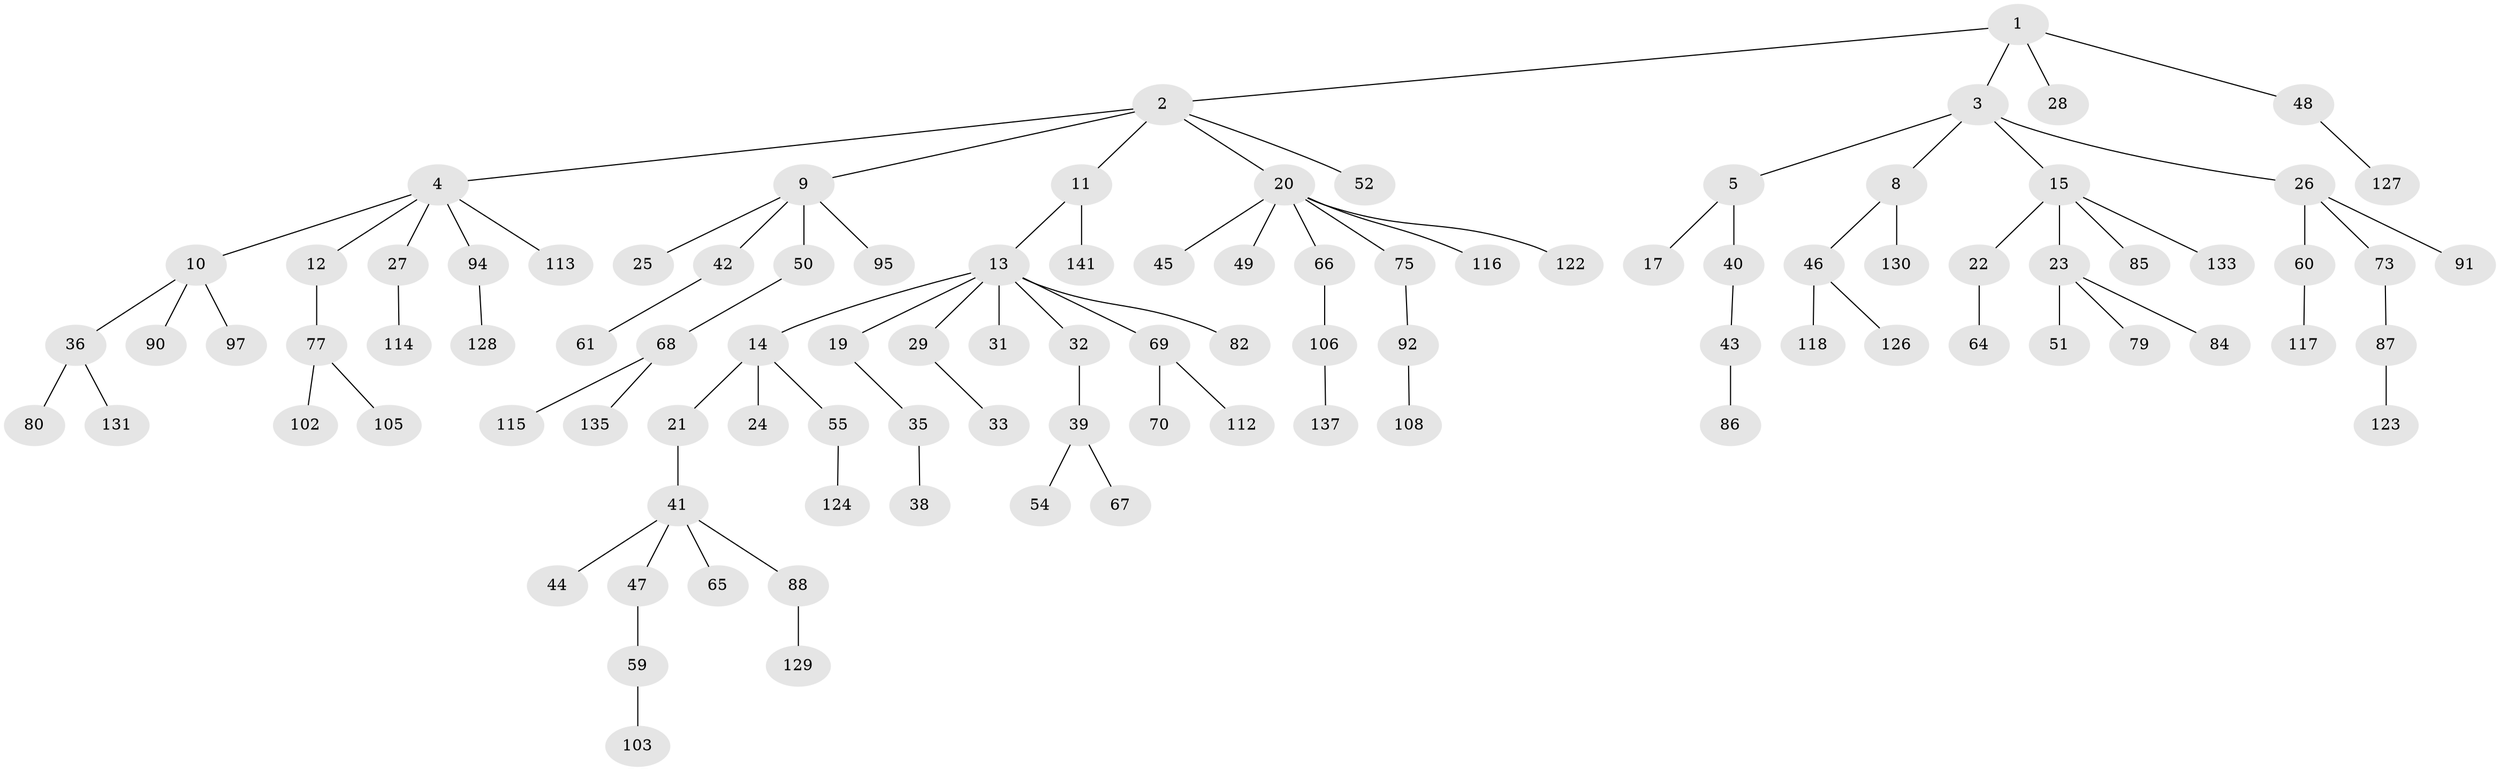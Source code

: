 // Generated by graph-tools (version 1.1) at 2025/24/03/03/25 07:24:05]
// undirected, 99 vertices, 98 edges
graph export_dot {
graph [start="1"]
  node [color=gray90,style=filled];
  1 [super="+81"];
  2 [super="+6"];
  3 [super="+7"];
  4 [super="+34"];
  5;
  8;
  9 [super="+132"];
  10 [super="+72"];
  11;
  12 [super="+30"];
  13 [super="+18"];
  14 [super="+98"];
  15 [super="+16"];
  17 [super="+125"];
  19;
  20 [super="+53"];
  21 [super="+101"];
  22;
  23 [super="+74"];
  24 [super="+89"];
  25 [super="+121"];
  26 [super="+56"];
  27;
  28 [super="+109"];
  29;
  31 [super="+63"];
  32 [super="+37"];
  33 [super="+96"];
  35 [super="+76"];
  36 [super="+57"];
  38;
  39;
  40 [super="+120"];
  41 [super="+58"];
  42;
  43;
  44 [super="+62"];
  45 [super="+93"];
  46 [super="+83"];
  47 [super="+78"];
  48;
  49;
  50;
  51;
  52;
  54;
  55 [super="+119"];
  59 [super="+110"];
  60 [super="+71"];
  61;
  64 [super="+139"];
  65;
  66;
  67 [super="+136"];
  68;
  69 [super="+107"];
  70;
  73 [super="+104"];
  75;
  77 [super="+138"];
  79;
  80;
  82;
  84;
  85;
  86;
  87;
  88 [super="+99"];
  90;
  91;
  92 [super="+100"];
  94;
  95;
  97;
  102;
  103;
  105;
  106 [super="+111"];
  108;
  112;
  113;
  114;
  115 [super="+134"];
  116;
  117;
  118;
  122;
  123;
  124;
  126;
  127;
  128 [super="+140"];
  129;
  130;
  131;
  133;
  135;
  137;
  141;
  1 -- 2;
  1 -- 3;
  1 -- 28;
  1 -- 48;
  2 -- 4;
  2 -- 9;
  2 -- 11;
  2 -- 52;
  2 -- 20;
  3 -- 5;
  3 -- 8;
  3 -- 26;
  3 -- 15;
  4 -- 10;
  4 -- 12;
  4 -- 27;
  4 -- 94;
  4 -- 113;
  5 -- 17;
  5 -- 40;
  8 -- 46;
  8 -- 130;
  9 -- 25;
  9 -- 42;
  9 -- 50;
  9 -- 95;
  10 -- 36;
  10 -- 90;
  10 -- 97;
  11 -- 13;
  11 -- 141;
  12 -- 77;
  13 -- 14;
  13 -- 29;
  13 -- 31;
  13 -- 32;
  13 -- 82;
  13 -- 19;
  13 -- 69;
  14 -- 21;
  14 -- 24;
  14 -- 55;
  15 -- 133;
  15 -- 23;
  15 -- 85;
  15 -- 22;
  19 -- 35;
  20 -- 45;
  20 -- 49;
  20 -- 75;
  20 -- 116;
  20 -- 66;
  20 -- 122;
  21 -- 41;
  22 -- 64;
  23 -- 51;
  23 -- 84;
  23 -- 79;
  26 -- 73;
  26 -- 91;
  26 -- 60;
  27 -- 114;
  29 -- 33;
  32 -- 39;
  35 -- 38;
  36 -- 80;
  36 -- 131;
  39 -- 54;
  39 -- 67;
  40 -- 43;
  41 -- 44;
  41 -- 47;
  41 -- 88;
  41 -- 65;
  42 -- 61;
  43 -- 86;
  46 -- 118;
  46 -- 126;
  47 -- 59;
  48 -- 127;
  50 -- 68;
  55 -- 124;
  59 -- 103;
  60 -- 117;
  66 -- 106;
  68 -- 115;
  68 -- 135;
  69 -- 70;
  69 -- 112;
  73 -- 87;
  75 -- 92;
  77 -- 102;
  77 -- 105;
  87 -- 123;
  88 -- 129;
  92 -- 108;
  94 -- 128;
  106 -- 137;
}
